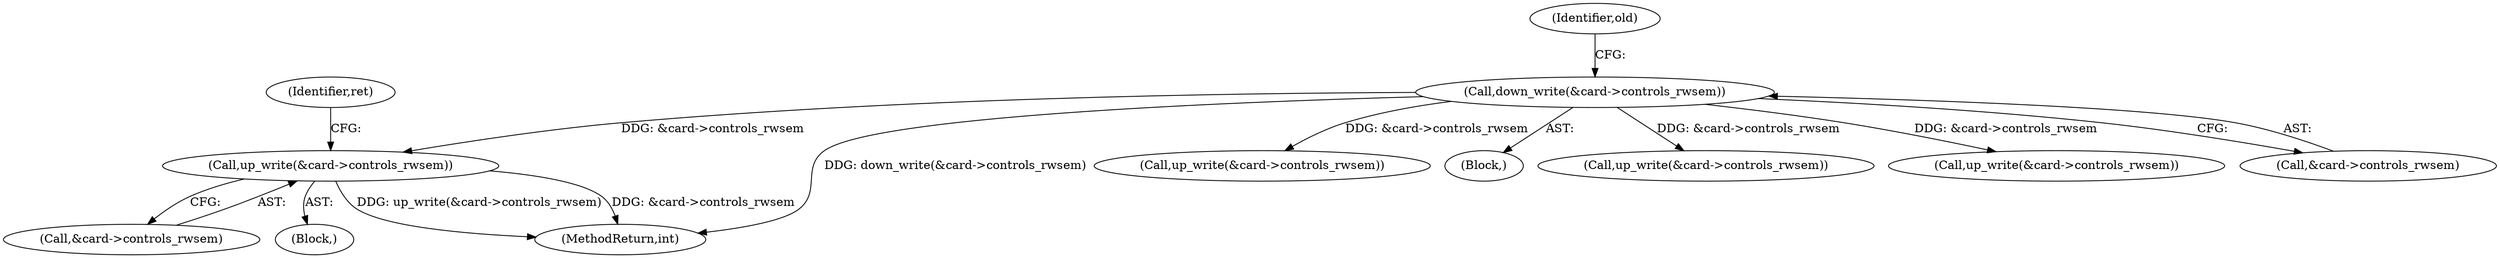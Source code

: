 digraph "0_linux_fd9f26e4eca5d08a27d12c0933fceef76ed9663d_1@pointer" {
"1000154" [label="(Call,up_write(&card->controls_rwsem))"];
"1000136" [label="(Call,down_write(&card->controls_rwsem))"];
"1000154" [label="(Call,up_write(&card->controls_rwsem))"];
"1000155" [label="(Call,&card->controls_rwsem)"];
"1000160" [label="(Identifier,ret)"];
"1000150" [label="(Block,)"];
"1000239" [label="(Call,up_write(&card->controls_rwsem))"];
"1000104" [label="(Block,)"];
"1000174" [label="(Call,up_write(&card->controls_rwsem))"];
"1000136" [label="(Call,down_write(&card->controls_rwsem))"];
"1000190" [label="(Call,up_write(&card->controls_rwsem))"];
"1000142" [label="(Identifier,old)"];
"1000275" [label="(MethodReturn,int)"];
"1000137" [label="(Call,&card->controls_rwsem)"];
"1000154" -> "1000150"  [label="AST: "];
"1000154" -> "1000155"  [label="CFG: "];
"1000155" -> "1000154"  [label="AST: "];
"1000160" -> "1000154"  [label="CFG: "];
"1000154" -> "1000275"  [label="DDG: up_write(&card->controls_rwsem)"];
"1000154" -> "1000275"  [label="DDG: &card->controls_rwsem"];
"1000136" -> "1000154"  [label="DDG: &card->controls_rwsem"];
"1000136" -> "1000104"  [label="AST: "];
"1000136" -> "1000137"  [label="CFG: "];
"1000137" -> "1000136"  [label="AST: "];
"1000142" -> "1000136"  [label="CFG: "];
"1000136" -> "1000275"  [label="DDG: down_write(&card->controls_rwsem)"];
"1000136" -> "1000174"  [label="DDG: &card->controls_rwsem"];
"1000136" -> "1000190"  [label="DDG: &card->controls_rwsem"];
"1000136" -> "1000239"  [label="DDG: &card->controls_rwsem"];
}
